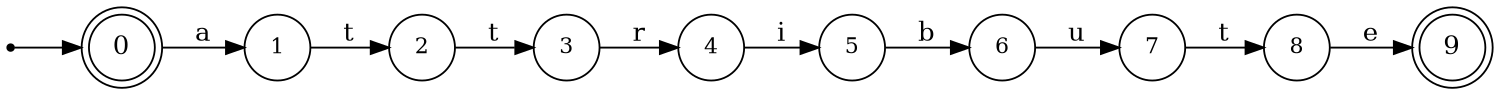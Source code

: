 digraph finite_state_machine {
	rankdir=LR;
	size="10,10"

	node [ shape = doublecircle, label = "0", fontsize  = 14] n0;

	node [ shape = circle, label = "1", fontsize  = 12] n1;
	node [ shape = circle, label = "2", fontsize  = 12] n2;
	node [ shape = circle, label = "3", fontsize  = 12] n3;
	node [ shape = circle, label = "4", fontsize  = 12] n4;
	node [ shape = circle, label = "5", fontsize  = 12] n5;
	node [ shape = circle, label = "6", fontsize  = 12] n6;
	node [ shape = circle, label = "7", fontsize  = 12] n7;
	node [ shape = circle, label = "8", fontsize  = 12] n8;

	node [ shape = doublecircle, label = "9", fontsize  = 14] n9;

	node [shape = point ]; qi
	qi -> n0;

	n0 -> n1 [ label = "a" ];
	n1 -> n2 [ label = "t" ];
	n2 -> n3 [ label = "t" ];
	n3 -> n4 [ label = "r" ];
	n4 -> n5 [ label = "i" ];
	n5 -> n6 [ label = "b" ];
	n6 -> n7 [ label = "u" ];
	n7 -> n8 [ label = "t" ];
	n8 -> n9 [ label = "e" ];
}